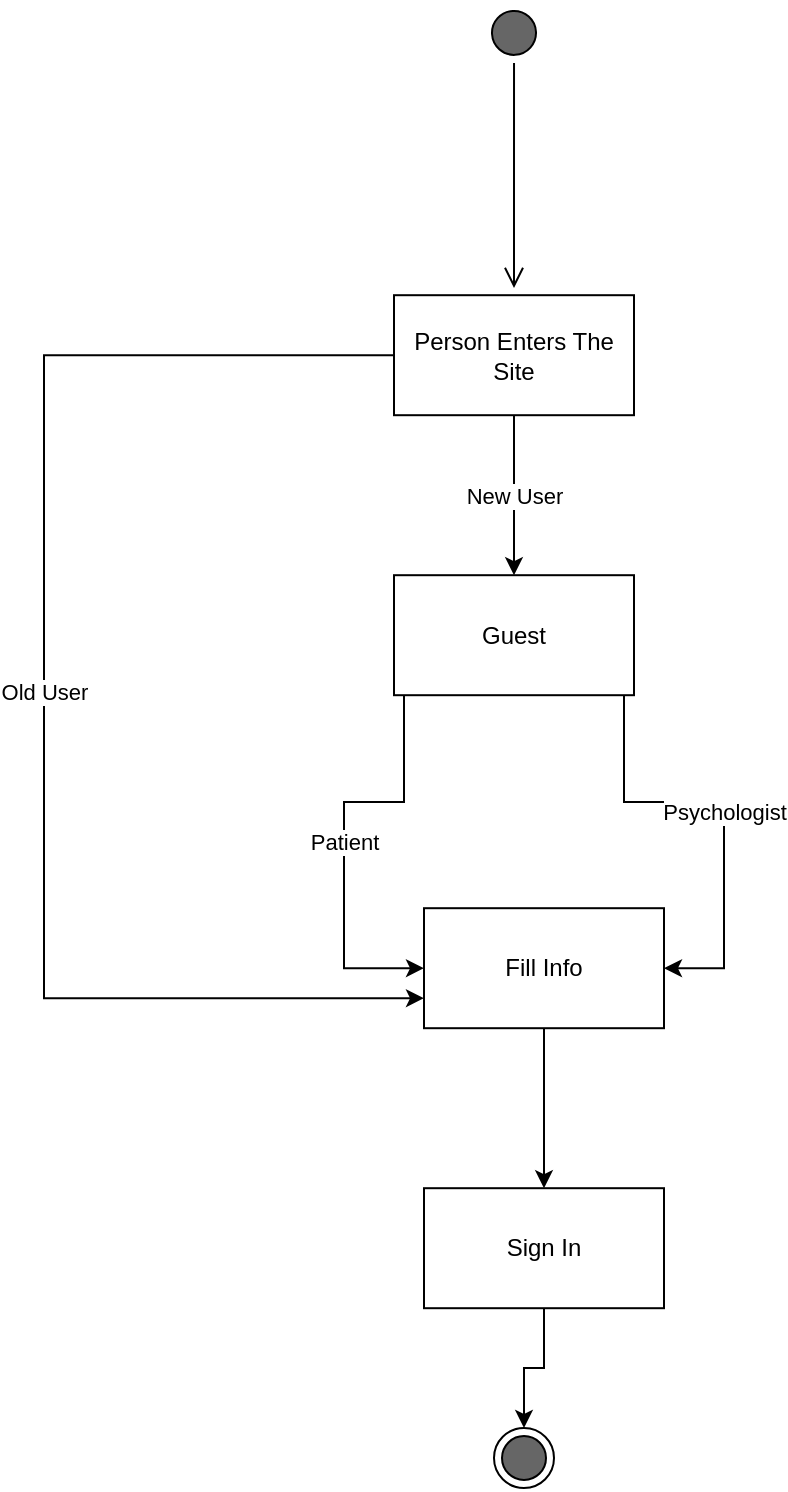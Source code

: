 <mxfile version="10.6.7" type="github"><diagram id="8i_9WDvbvhb8RRfPtHiZ" name="Page-1"><mxGraphModel dx="1004" dy="1716" grid="1" gridSize="10" guides="1" tooltips="1" connect="1" arrows="1" fold="1" page="1" pageScale="1" pageWidth="850" pageHeight="1100" math="0" shadow="0"><root><mxCell id="0"/><mxCell id="1" parent="0"/><mxCell id="IR6wpFROsFhlp1tziP_B-1" value="" style="ellipse;html=1;shape=startState;fillColor=#666666;strokeColor=#000000;rotation=-93;" parent="1" vertex="1"><mxGeometry x="280" y="-322.56" width="30" height="30" as="geometry"/></mxCell><mxCell id="IR6wpFROsFhlp1tziP_B-2" value="" style="edgeStyle=orthogonalEdgeStyle;html=1;verticalAlign=bottom;endArrow=open;endSize=8;strokeColor=#000000;" parent="1" source="IR6wpFROsFhlp1tziP_B-1" edge="1"><mxGeometry relative="1" as="geometry"><mxPoint x="295" y="-180" as="targetPoint"/><Array as="points"><mxPoint x="295" y="-200"/></Array></mxGeometry></mxCell><mxCell id="IR6wpFROsFhlp1tziP_B-8" value="" style="ellipse;html=1;shape=endState;fillColor=#666666;strokeColor=#000000;" parent="1" vertex="1"><mxGeometry x="285" y="390" width="30" height="30" as="geometry"/></mxCell><mxCell id="IR6wpFROsFhlp1tziP_B-18" value="New User" style="edgeStyle=orthogonalEdgeStyle;rounded=0;orthogonalLoop=1;jettySize=auto;html=1;strokeColor=#000000;" parent="1" source="IR6wpFROsFhlp1tziP_B-16" target="IR6wpFROsFhlp1tziP_B-17" edge="1"><mxGeometry relative="1" as="geometry"/></mxCell><mxCell id="IR6wpFROsFhlp1tziP_B-26" value="Old User" style="edgeStyle=orthogonalEdgeStyle;rounded=0;orthogonalLoop=1;jettySize=auto;html=1;strokeColor=#000000;entryX=0;entryY=0.75;entryDx=0;entryDy=0;" parent="1" source="IR6wpFROsFhlp1tziP_B-16" target="IR6wpFROsFhlp1tziP_B-23" edge="1"><mxGeometry relative="1" as="geometry"><mxPoint x="80" y="200" as="targetPoint"/><Array as="points"><mxPoint x="60" y="-146"/><mxPoint x="60" y="175"/></Array></mxGeometry></mxCell><mxCell id="IR6wpFROsFhlp1tziP_B-16" value="Person Enters The Site" style="rounded=0;whiteSpace=wrap;html=1;strokeColor=#000000;fillColor=#FFFFFF;" parent="1" vertex="1"><mxGeometry x="235" y="-176.4" width="120" height="60" as="geometry"/></mxCell><mxCell id="IR6wpFROsFhlp1tziP_B-22" value="Patient" style="edgeStyle=orthogonalEdgeStyle;rounded=0;orthogonalLoop=1;jettySize=auto;html=1;strokeColor=#000000;entryX=0;entryY=0.5;entryDx=0;entryDy=0;" parent="1" source="IR6wpFROsFhlp1tziP_B-17" target="IR6wpFROsFhlp1tziP_B-23" edge="1"><mxGeometry relative="1" as="geometry"><mxPoint x="210" y="130.1" as="targetPoint"/><Array as="points"><mxPoint x="240" y="77"/><mxPoint x="210" y="77"/><mxPoint x="210" y="160"/></Array></mxGeometry></mxCell><mxCell id="IR6wpFROsFhlp1tziP_B-24" value="Psychologist" style="edgeStyle=orthogonalEdgeStyle;rounded=0;orthogonalLoop=1;jettySize=auto;html=1;strokeColor=#000000;" parent="1" source="IR6wpFROsFhlp1tziP_B-17" target="IR6wpFROsFhlp1tziP_B-23" edge="1"><mxGeometry relative="1" as="geometry"><Array as="points"><mxPoint x="350" y="77"/><mxPoint x="400" y="77"/></Array></mxGeometry></mxCell><mxCell id="IR6wpFROsFhlp1tziP_B-17" value="Guest" style="rounded=0;whiteSpace=wrap;html=1;strokeColor=#000000;fillColor=#FFFFFF;" parent="1" vertex="1"><mxGeometry x="235" y="-36.4" width="120" height="60" as="geometry"/></mxCell><mxCell id="IR6wpFROsFhlp1tziP_B-28" value="" style="edgeStyle=orthogonalEdgeStyle;rounded=0;orthogonalLoop=1;jettySize=auto;html=1;strokeColor=#000000;" parent="1" source="IR6wpFROsFhlp1tziP_B-23" target="IR6wpFROsFhlp1tziP_B-27" edge="1"><mxGeometry relative="1" as="geometry"/></mxCell><mxCell id="IR6wpFROsFhlp1tziP_B-23" value="Fill Info" style="rounded=0;whiteSpace=wrap;html=1;strokeColor=#000000;fillColor=#FFFFFF;" parent="1" vertex="1"><mxGeometry x="250" y="130.1" width="120" height="60" as="geometry"/></mxCell><mxCell id="IR6wpFROsFhlp1tziP_B-29" value="" style="edgeStyle=orthogonalEdgeStyle;rounded=0;orthogonalLoop=1;jettySize=auto;html=1;strokeColor=#000000;" parent="1" source="IR6wpFROsFhlp1tziP_B-27" target="IR6wpFROsFhlp1tziP_B-8" edge="1"><mxGeometry relative="1" as="geometry"/></mxCell><mxCell id="IR6wpFROsFhlp1tziP_B-27" value="Sign In" style="rounded=0;whiteSpace=wrap;html=1;strokeColor=#000000;fillColor=#FFFFFF;" parent="1" vertex="1"><mxGeometry x="250" y="270.1" width="120" height="60" as="geometry"/></mxCell></root></mxGraphModel></diagram></mxfile>